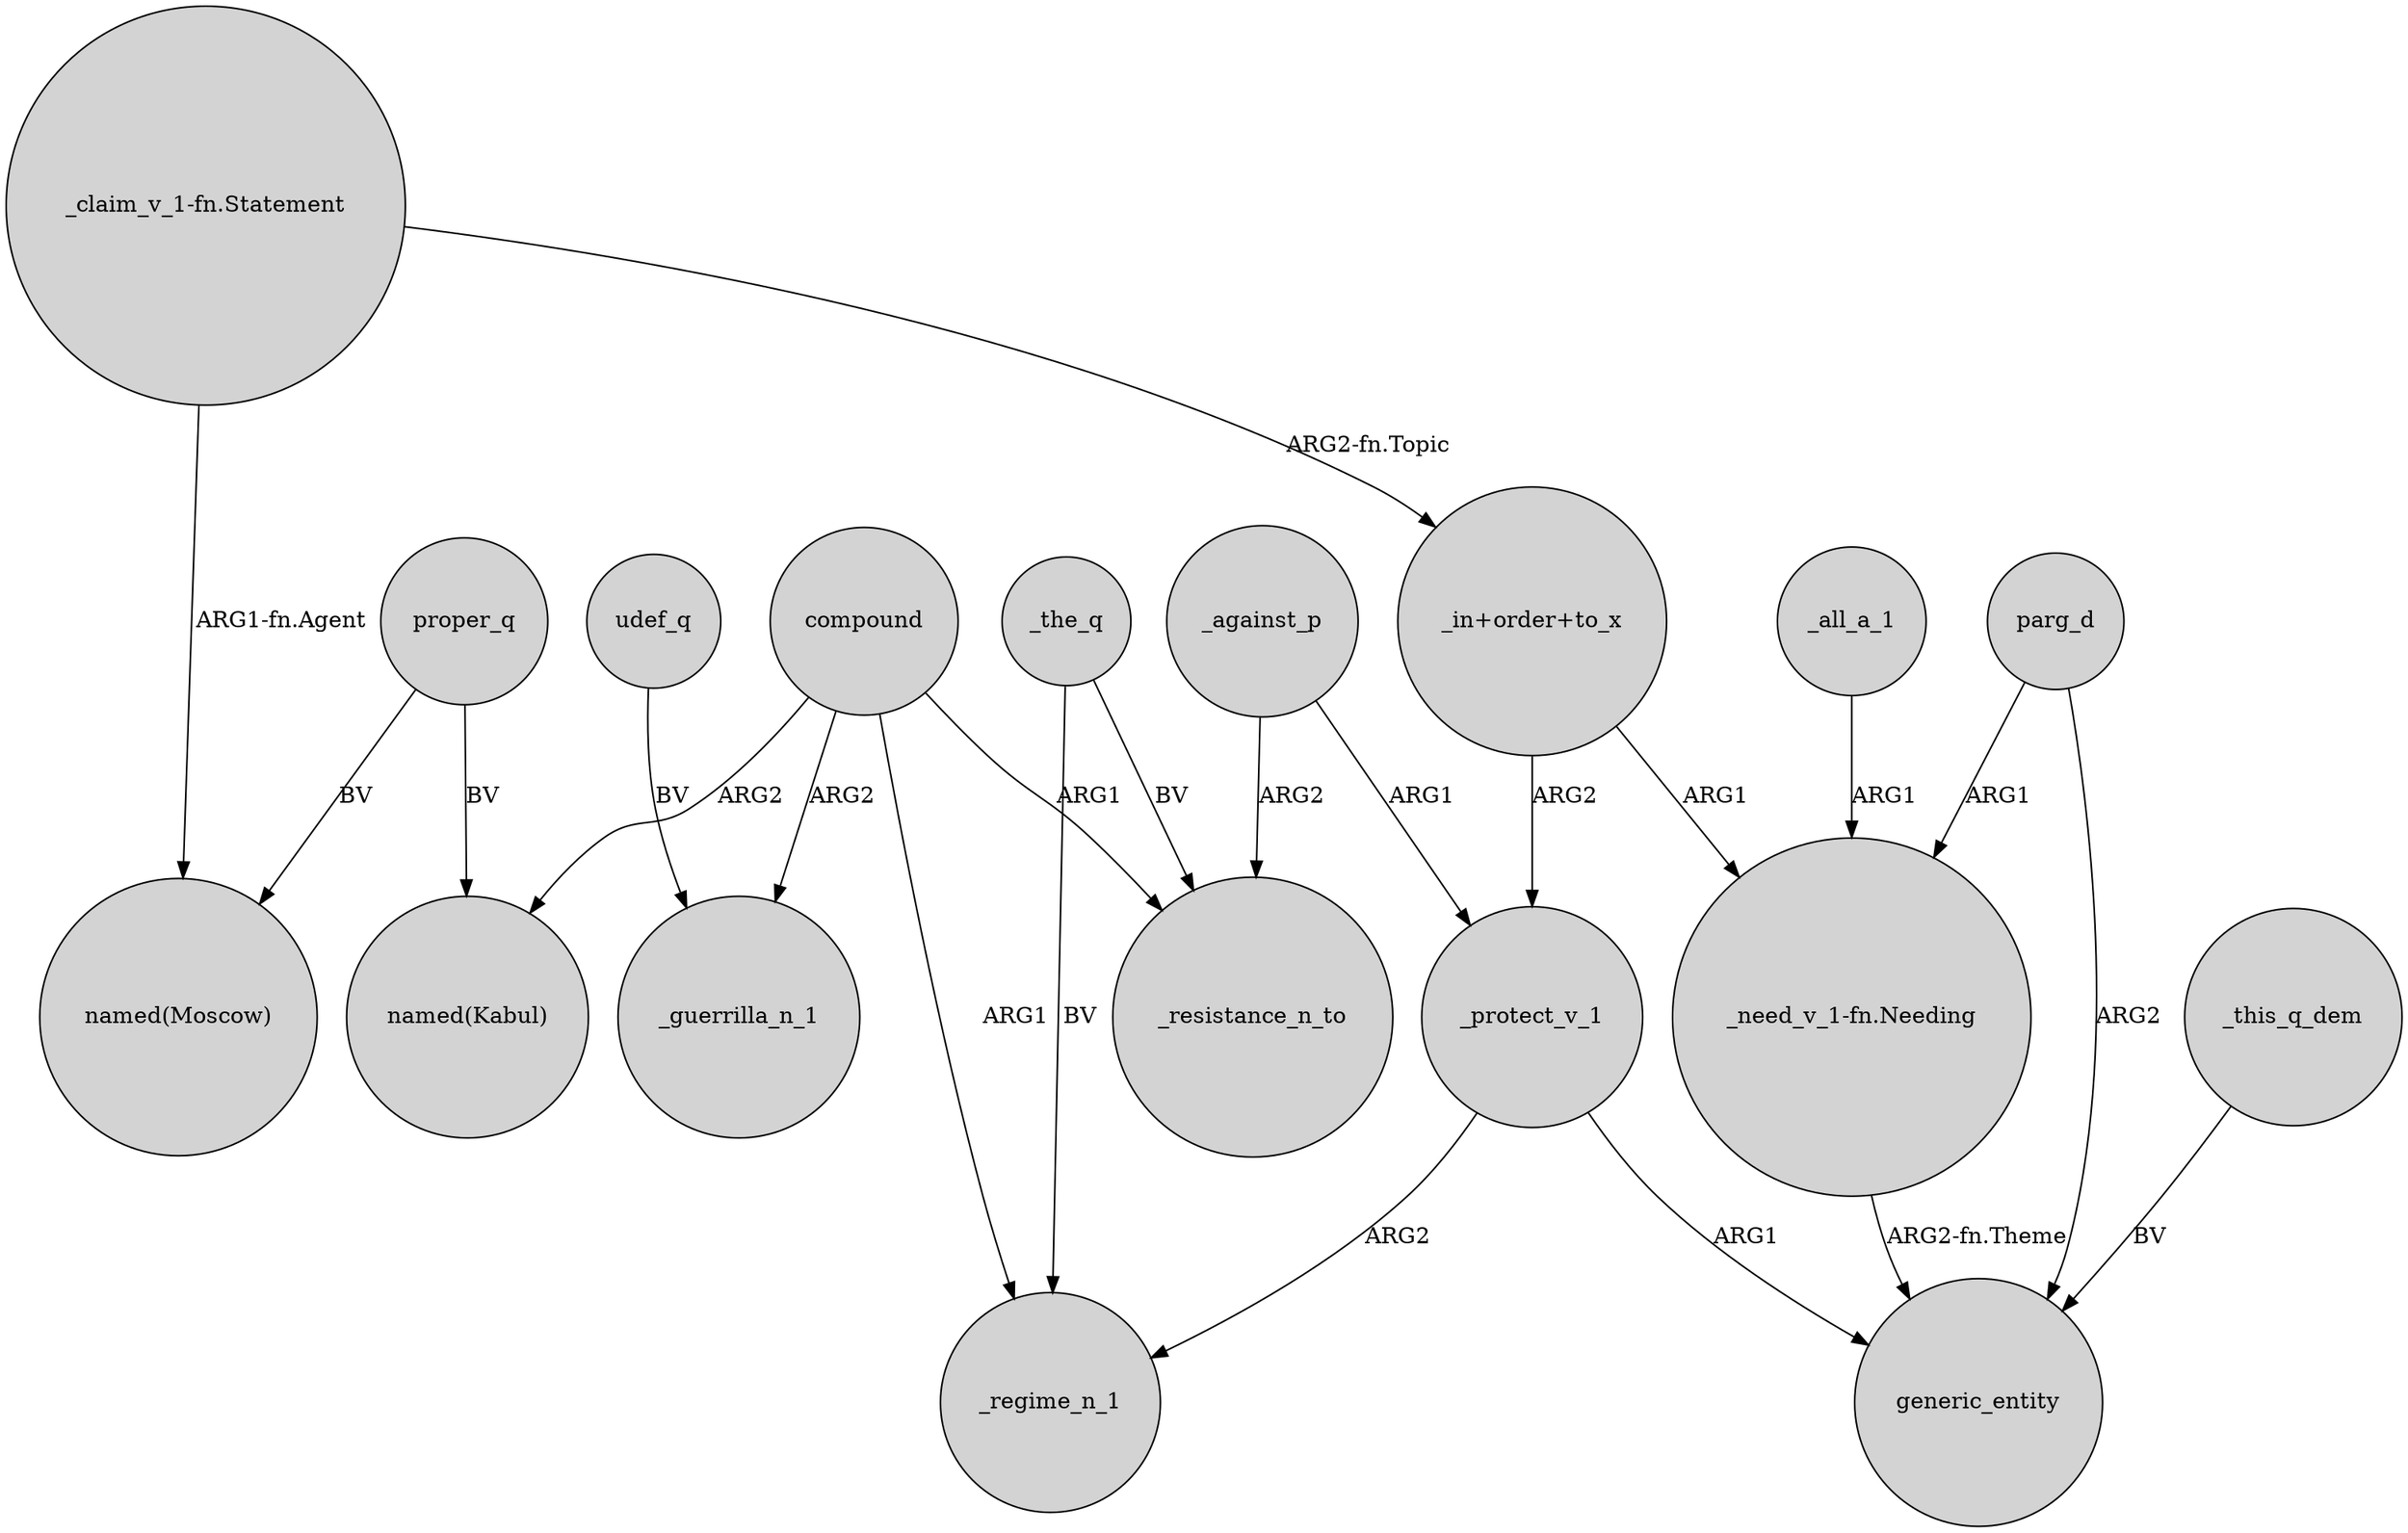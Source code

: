 digraph {
	node [shape=circle style=filled]
	proper_q -> "named(Moscow)" [label=BV]
	"_need_v_1-fn.Needing" -> generic_entity [label="ARG2-fn.Theme"]
	"_claim_v_1-fn.Statement" -> "named(Moscow)" [label="ARG1-fn.Agent"]
	_protect_v_1 -> _regime_n_1 [label=ARG2]
	"_in+order+to_x" -> _protect_v_1 [label=ARG2]
	_the_q -> _regime_n_1 [label=BV]
	parg_d -> generic_entity [label=ARG2]
	"_in+order+to_x" -> "_need_v_1-fn.Needing" [label=ARG1]
	_against_p -> _protect_v_1 [label=ARG1]
	"_claim_v_1-fn.Statement" -> "_in+order+to_x" [label="ARG2-fn.Topic"]
	_the_q -> _resistance_n_to [label=BV]
	compound -> "named(Kabul)" [label=ARG2]
	compound -> _resistance_n_to [label=ARG1]
	compound -> _regime_n_1 [label=ARG1]
	parg_d -> "_need_v_1-fn.Needing" [label=ARG1]
	_this_q_dem -> generic_entity [label=BV]
	_protect_v_1 -> generic_entity [label=ARG1]
	_against_p -> _resistance_n_to [label=ARG2]
	proper_q -> "named(Kabul)" [label=BV]
	compound -> _guerrilla_n_1 [label=ARG2]
	_all_a_1 -> "_need_v_1-fn.Needing" [label=ARG1]
	udef_q -> _guerrilla_n_1 [label=BV]
}
